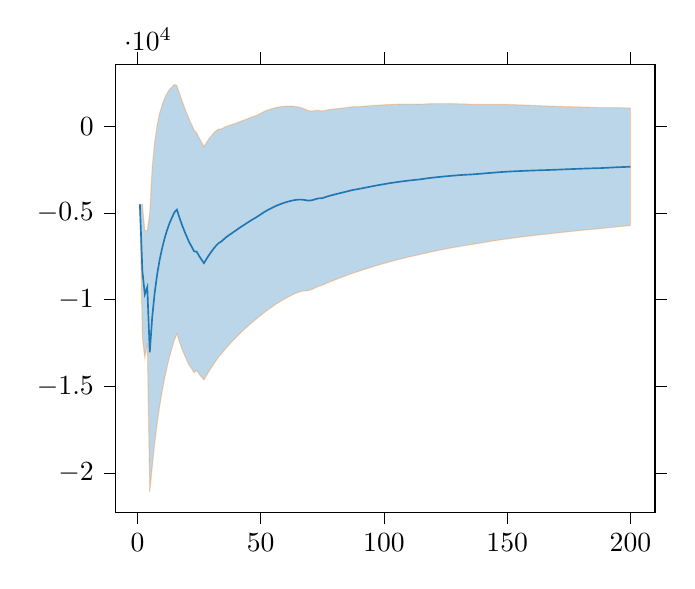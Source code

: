 % This file was created by tikzplotlib v0.9.1.
\begin{tikzpicture}

\definecolor{color0}{rgb}{1,0.498,0.055}
\definecolor{color1}{rgb}{0.122,0.467,0.706}

\begin{axis}[
tick align=outside,
tick pos=both,
x grid style={white!69.02!black},
xmin=-8.95, xmax=209.95,
xtick style={color=black},
y grid style={white!69.02!black},
ymin=-22291.052, ymax=3596.069,
ytick style={color=black}
]
\path [draw=color0, fill=color1, opacity=0.3]
(axis cs:1,-4495.711)
--(axis cs:1,-4495.711)
--(axis cs:2,-4495.711)
--(axis cs:3,-6015.5)
--(axis cs:4,-6011.909)
--(axis cs:5,-4961.234)
--(axis cs:6,-2346.302)
--(axis cs:7,-881.552)
--(axis cs:8,88.843)
--(axis cs:9,758.866)
--(axis cs:10,1246.148)
--(axis cs:11,1631.097)
--(axis cs:12,1919.961)
--(axis cs:13,2143.559)
--(axis cs:14,2278.635)
--(axis cs:15,2419.382)
--(axis cs:16,2366.669)
--(axis cs:17,1931.878)
--(axis cs:18,1521.569)
--(axis cs:19,1134.904)
--(axis cs:20,769.125)
--(axis cs:21,422.427)
--(axis cs:22,102.002)
--(axis cs:23,-207.773)
--(axis cs:24,-365.112)
--(axis cs:25,-642.522)
--(axis cs:26,-905.417)
--(axis cs:27,-1155.142)
--(axis cs:28,-917.047)
--(axis cs:29,-713.705)
--(axis cs:30,-532.35)
--(axis cs:31,-365.94)
--(axis cs:32,-234.145)
--(axis cs:33,-148.13)
--(axis cs:34,-146.486)
--(axis cs:35,-68.735)
--(axis cs:36,7.084)
--(axis cs:37,52.296)
--(axis cs:38,97.396)
--(axis cs:39,141.366)
--(axis cs:40,189.586)
--(axis cs:41,253.089)
--(axis cs:42,306.281)
--(axis cs:43,354.322)
--(axis cs:44,408.823)
--(axis cs:45,466.27)
--(axis cs:46,524.598)
--(axis cs:47,573.456)
--(axis cs:48,621.445)
--(axis cs:49,686.923)
--(axis cs:50,760.66)
--(axis cs:51,834.859)
--(axis cs:52,902.966)
--(axis cs:53,955.048)
--(axis cs:54,1001.711)
--(axis cs:55,1043.668)
--(axis cs:56,1083.242)
--(axis cs:57,1113.968)
--(axis cs:58,1137.274)
--(axis cs:59,1154.484)
--(axis cs:60,1165.799)
--(axis cs:61,1171.508)
--(axis cs:62,1172.519)
--(axis cs:63,1168.083)
--(axis cs:64,1155.661)
--(axis cs:65,1133.4)
--(axis cs:66,1098.891)
--(axis cs:67,1052.168)
--(axis cs:68,996.202)
--(axis cs:69,935.849)
--(axis cs:70,896.002)
--(axis cs:71,890.258)
--(axis cs:72,912.471)
--(axis cs:73,935.355)
--(axis cs:74,917.526)
--(axis cs:75,894.43)
--(axis cs:76,926.075)
--(axis cs:77,956.011)
--(axis cs:78,982.069)
--(axis cs:79,999.093)
--(axis cs:80,1014.364)
--(axis cs:81,1030.041)
--(axis cs:82,1045.51)
--(axis cs:83,1060.911)
--(axis cs:84,1076.897)
--(axis cs:85,1094.705)
--(axis cs:86,1114.926)
--(axis cs:87,1134.716)
--(axis cs:88,1142.881)
--(axis cs:89,1141.825)
--(axis cs:90,1149.881)
--(axis cs:91,1156.788)
--(axis cs:92,1168.923)
--(axis cs:93,1179.443)
--(axis cs:94,1192.042)
--(axis cs:95,1203.051)
--(axis cs:96,1213.059)
--(axis cs:97,1222.668)
--(axis cs:98,1231.688)
--(axis cs:99,1240.709)
--(axis cs:100,1249.525)
--(axis cs:101,1257.824)
--(axis cs:102,1265.569)
--(axis cs:103,1272.757)
--(axis cs:104,1276.524)
--(axis cs:105,1280.021)
--(axis cs:106,1283.658)
--(axis cs:107,1286.785)
--(axis cs:108,1287.713)
--(axis cs:109,1288.514)
--(axis cs:110,1289.023)
--(axis cs:111,1289.086)
--(axis cs:112,1288.172)
--(axis cs:113,1286.879)
--(axis cs:114,1283.185)
--(axis cs:115,1285.54)
--(axis cs:116,1294.552)
--(axis cs:117,1303.086)
--(axis cs:118,1309.755)
--(axis cs:119,1313.749)
--(axis cs:120,1315.577)
--(axis cs:121,1316.794)
--(axis cs:122,1317.125)
--(axis cs:123,1317.29)
--(axis cs:124,1317.961)
--(axis cs:125,1316.081)
--(axis cs:126,1315.87)
--(axis cs:127,1314.603)
--(axis cs:128,1314.678)
--(axis cs:129,1310.061)
--(axis cs:130,1309.199)
--(axis cs:131,1306.226)
--(axis cs:132,1301.933)
--(axis cs:133,1296.823)
--(axis cs:134,1289.385)
--(axis cs:135,1281.239)
--(axis cs:136,1275.434)
--(axis cs:137,1274.677)
--(axis cs:138,1274.241)
--(axis cs:139,1274.065)
--(axis cs:140,1273.752)
--(axis cs:141,1274.08)
--(axis cs:142,1273.545)
--(axis cs:143,1273.336)
--(axis cs:144,1273.277)
--(axis cs:145,1274.48)
--(axis cs:146,1275.354)
--(axis cs:147,1276.043)
--(axis cs:148,1275.14)
--(axis cs:149,1271.296)
--(axis cs:150,1269.191)
--(axis cs:151,1265.643)
--(axis cs:152,1261.63)
--(axis cs:153,1256.424)
--(axis cs:154,1251.16)
--(axis cs:155,1246.095)
--(axis cs:156,1241.085)
--(axis cs:157,1236.241)
--(axis cs:158,1230.451)
--(axis cs:159,1224.807)
--(axis cs:160,1219.531)
--(axis cs:161,1213.116)
--(axis cs:162,1206.735)
--(axis cs:163,1200.481)
--(axis cs:164,1193.944)
--(axis cs:165,1187.613)
--(axis cs:166,1182.441)
--(axis cs:167,1177.343)
--(axis cs:168,1171.959)
--(axis cs:169,1167.308)
--(axis cs:170,1162.588)
--(axis cs:171,1158.305)
--(axis cs:172,1153.868)
--(axis cs:173,1149.956)
--(axis cs:174,1146.023)
--(axis cs:175,1142.33)
--(axis cs:176,1138.677)
--(axis cs:177,1134.745)
--(axis cs:178,1130.487)
--(axis cs:179,1126.853)
--(axis cs:180,1123.333)
--(axis cs:181,1120.356)
--(axis cs:182,1116.283)
--(axis cs:183,1111.155)
--(axis cs:184,1106.177)
--(axis cs:185,1101.266)
--(axis cs:186,1096.336)
--(axis cs:187,1091.573)
--(axis cs:188,1086.872)
--(axis cs:189,1086.029)
--(axis cs:190,1086.089)
--(axis cs:191,1085.439)
--(axis cs:192,1085.345)
--(axis cs:193,1085.331)
--(axis cs:194,1084.869)
--(axis cs:195,1083.357)
--(axis cs:196,1080.113)
--(axis cs:197,1078.588)
--(axis cs:198,1077.458)
--(axis cs:199,1076.66)
--(axis cs:200,1075.263)
--(axis cs:200,-5720.221)
--(axis cs:200,-5720.221)
--(axis cs:199,-5733.725)
--(axis cs:198,-5747.608)
--(axis cs:197,-5761.443)
--(axis cs:196,-5775.196)
--(axis cs:195,-5788.16)
--(axis cs:194,-5802.136)
--(axis cs:193,-5816.699)
--(axis cs:192,-5831.561)
--(axis cs:191,-5846.5)
--(axis cs:190,-5861.311)
--(axis cs:189,-5876.539)
--(axis cs:188,-5891.493)
--(axis cs:187,-5904.499)
--(axis cs:186,-5917.592)
--(axis cs:185,-5930.707)
--(axis cs:184,-5943.965)
--(axis cs:183,-5957.312)
--(axis cs:182,-5970.696)
--(axis cs:181,-5984.867)
--(axis cs:180,-5999.788)
--(axis cs:179,-6014.546)
--(axis cs:178,-6029.377)
--(axis cs:177,-6043.987)
--(axis cs:176,-6058.93)
--(axis cs:175,-6074.174)
--(axis cs:174,-6089.54)
--(axis cs:173,-6104.919)
--(axis cs:172,-6120.459)
--(axis cs:171,-6135.847)
--(axis cs:170,-6151.48)
--(axis cs:169,-6167.012)
--(axis cs:168,-6182.746)
--(axis cs:167,-6198.196)
--(axis cs:166,-6213.988)
--(axis cs:165,-6229.905)
--(axis cs:164,-6245.252)
--(axis cs:163,-6260.639)
--(axis cs:162,-6276.395)
--(axis cs:161,-6292.248)
--(axis cs:160,-6308.265)
--(axis cs:159,-6325.187)
--(axis cs:158,-6342.072)
--(axis cs:157,-6359.057)
--(axis cs:156,-6376.802)
--(axis cs:155,-6394.646)
--(axis cs:154,-6412.654)
--(axis cs:153,-6430.746)
--(axis cs:152,-6449.077)
--(axis cs:151,-6468.285)
--(axis cs:150,-6487.947)
--(axis cs:149,-6508.537)
--(axis cs:148,-6528.463)
--(axis cs:147,-6550.023)
--(axis cs:146,-6572.461)
--(axis cs:145,-6595.185)
--(axis cs:144,-6618.256)
--(axis cs:143,-6641.043)
--(axis cs:142,-6663.995)
--(axis cs:141,-6687.04)
--(axis cs:140,-6710.68)
--(axis cs:139,-6734.292)
--(axis cs:138,-6758.206)
--(axis cs:137,-6782.257)
--(axis cs:136,-6806.423)
--(axis cs:135,-6828.324)
--(axis cs:134,-6849.065)
--(axis cs:133,-6870.548)
--(axis cs:132,-6893.681)
--(axis cs:131,-6917.539)
--(axis cs:130,-6942.35)
--(axis cs:129,-6968.421)
--(axis cs:128,-6992.989)
--(axis cs:127,-7020.054)
--(axis cs:126,-7046.848)
--(axis cs:125,-7074.407)
--(axis cs:124,-7101.555)
--(axis cs:123,-7130.113)
--(axis cs:122,-7158.793)
--(axis cs:121,-7187.874)
--(axis cs:120,-7217.648)
--(axis cs:119,-7248.0)
--(axis cs:118,-7279.482)
--(axis cs:117,-7312.175)
--(axis cs:116,-7345.761)
--(axis cs:115,-7379.839)
--(axis cs:114,-7412.167)
--(axis cs:113,-7442.3)
--(axis cs:112,-7473.949)
--(axis cs:111,-7506.175)
--(axis cs:110,-7539.233)
--(axis cs:109,-7572.9)
--(axis cs:108,-7607.12)
--(axis cs:107,-7641.835)
--(axis cs:106,-7677.842)
--(axis cs:105,-7714.492)
--(axis cs:104,-7751.563)
--(axis cs:103,-7789.213)
--(axis cs:102,-7828.493)
--(axis cs:101,-7868.444)
--(axis cs:100,-7909.071)
--(axis cs:99,-7950.372)
--(axis cs:98,-7992.267)
--(axis cs:97,-8034.705)
--(axis cs:96,-8077.875)
--(axis cs:95,-8121.732)
--(axis cs:94,-8166.456)
--(axis cs:93,-8212.21)
--(axis cs:92,-8258.004)
--(axis cs:91,-8304.88)
--(axis cs:90,-8350.833)
--(axis cs:89,-8397.829)
--(axis cs:88,-8442.14)
--(axis cs:87,-8490.593)
--(axis cs:86,-8542.838)
--(axis cs:85,-8595.901)
--(axis cs:84,-8649.17)
--(axis cs:83,-8702.767)
--(axis cs:82,-8757.009)
--(axis cs:81,-8812.09)
--(axis cs:80,-8868.069)
--(axis cs:79,-8924.81)
--(axis cs:78,-8982.904)
--(axis cs:77,-9043.929)
--(axis cs:76,-9106.59)
--(axis cs:75,-9170.49)
--(axis cs:74,-9213.678)
--(axis cs:73,-9261.698)
--(axis cs:72,-9327.288)
--(axis cs:71,-9393.824)
--(axis cs:70,-9451.89)
--(axis cs:69,-9486.671)
--(axis cs:68,-9493.125)
--(axis cs:67,-9510.306)
--(axis cs:66,-9542.65)
--(axis cs:65,-9589.238)
--(axis cs:64,-9646.696)
--(axis cs:63,-9711.578)
--(axis cs:62,-9782.012)
--(axis cs:61,-9856.457)
--(axis cs:60,-9934.451)
--(axis cs:59,-10016.204)
--(axis cs:58,-10101.665)
--(axis cs:57,-10190.764)
--(axis cs:56,-10283.701)
--(axis cs:55,-10380.593)
--(axis cs:54,-10480.048)
--(axis cs:53,-10582.563)
--(axis cs:52,-10688.272)
--(axis cs:51,-10798.558)
--(axis cs:50,-10911.916)
--(axis cs:49,-11027.732)
--(axis cs:48,-11145.157)
--(axis cs:47,-11262.42)
--(axis cs:46,-11382.826)
--(axis cs:45,-11508.134)
--(axis cs:44,-11636.54)
--(axis cs:43,-11767.82)
--(axis cs:42,-11901.38)
--(axis cs:41,-12039.914)
--(axis cs:40,-12184.56)
--(axis cs:39,-12330.259)
--(axis cs:38,-12479.511)
--(axis cs:37,-12633.946)
--(axis cs:36,-12793.622)
--(axis cs:35,-12965.602)
--(axis cs:34,-13143.759)
--(axis cs:33,-13306.146)
--(axis cs:32,-13499.469)
--(axis cs:31,-13706.52)
--(axis cs:30,-13923.973)
--(axis cs:29,-14150.131)
--(axis cs:28,-14385.587)
--(axis cs:27,-14630.547)
--(axis cs:26,-14475.457)
--(axis cs:25,-14297.562)
--(axis cs:24,-14082.278)
--(axis cs:23,-14219.623)
--(axis cs:22,-13983.703)
--(axis cs:21,-13797.816)
--(axis cs:20,-13496.254)
--(axis cs:19,-13173.126)
--(axis cs:18,-12835.736)
--(axis cs:17,-12421.048)
--(axis cs:16,-11968.831)
--(axis cs:15,-12333.561)
--(axis cs:14,-12806.197)
--(axis cs:13,-13320.812)
--(axis cs:12,-13908.103)
--(axis cs:11,-14569.637)
--(axis cs:10,-15321.628)
--(axis cs:9,-16179.296)
--(axis cs:8,-17171.152)
--(axis cs:7,-18326.343)
--(axis cs:6,-19666.216)
--(axis cs:5,-21114.364)
--(axis cs:4,-12531.821)
--(axis cs:3,-13358.592)
--(axis cs:2,-12193.833)
--(axis cs:1,-4495.711)
--cycle;

\addplot [semithick, color1]
table {%
1 -4495.711
2 -8344.772
3 -9687.046
4 -9271.865
5 -13037.799
6 -11006.259
7 -9603.947
8 -8541.155
9 -7710.215
10 -7037.74
11 -6469.27
12 -5994.071
13 -5588.627
14 -5263.781
15 -4957.09
16 -4801.081
17 -5244.585
18 -5657.084
19 -6019.111
20 -6363.565
21 -6687.694
22 -6940.85
23 -7213.698
24 -7223.695
25 -7470.042
26 -7690.437
27 -7892.845
28 -7651.317
29 -7431.918
30 -7228.161
31 -7036.23
32 -6866.807
33 -6727.138
34 -6645.123
35 -6517.168
36 -6393.269
37 -6290.825
38 -6191.057
39 -6094.447
40 -5997.487
41 -5893.413
42 -5797.549
43 -5706.749
44 -5613.859
45 -5520.932
46 -5429.114
47 -5344.482
48 -5261.856
49 -5170.404
50 -5075.628
51 -4981.849
52 -4892.653
53 -4813.757
54 -4739.169
55 -4668.463
56 -4600.229
57 -4538.398
58 -4482.196
59 -4430.86
60 -4384.326
61 -4342.474
62 -4304.746
63 -4271.748
64 -4245.517
65 -4227.919
66 -4221.879
67 -4229.069
68 -4248.462
69 -4275.411
70 -4277.944
71 -4251.783
72 -4207.408
73 -4163.172
74 -4148.076
75 -4138.03
76 -4090.257
77 -4043.959
78 -4000.418
79 -3962.858
80 -3926.852
81 -3891.024
82 -3855.749
83 -3820.928
84 -3786.137
85 -3750.598
86 -3713.956
87 -3677.938
88 -3649.63
89 -3628.002
90 -3600.476
91 -3574.046
92 -3544.54
93 -3516.383
94 -3487.207
95 -3459.34
96 -3432.408
97 -3406.019
98 -3380.289
99 -3354.832
100 -3329.773
101 -3305.31
102 -3281.462
103 -3258.228
104 -3237.52
105 -3217.235
106 -3197.092
107 -3177.525
108 -3159.703
109 -3142.193
110 -3125.105
111 -3108.545
112 -3092.889
113 -3077.71
114 -3064.491
115 -3047.15
116 -3025.605
117 -3004.545
118 -2984.864
119 -2967.126
120 -2951.035
121 -2935.54
122 -2920.834
123 -2906.412
124 -2891.797
125 -2879.163
126 -2865.489
127 -2852.725
128 -2839.155
129 -2829.18
130 -2816.576
131 -2805.656
132 -2795.874
133 -2786.863
134 -2779.84
135 -2773.542
136 -2765.494
137 -2753.79
138 -2741.982
139 -2730.114
140 -2718.464
141 -2706.48
142 -2695.225
143 -2683.853
144 -2672.49
145 -2660.353
146 -2648.553
147 -2636.99
148 -2626.661
149 -2618.621
150 -2609.378
151 -2601.321
152 -2593.723
153 -2587.161
154 -2580.747
155 -2574.275
156 -2567.859
157 -2561.408
158 -2555.811
159 -2550.19
160 -2544.367
161 -2539.566
162 -2534.83
163 -2530.079
164 -2525.654
165 -2521.146
166 -2515.774
167 -2510.427
168 -2505.393
169 -2499.852
170 -2494.446
171 -2488.771
172 -2483.295
173 -2477.481
174 -2471.759
175 -2465.922
176 -2460.127
177 -2454.621
178 -2449.445
179 -2443.846
180 -2438.227
181 -2432.256
182 -2427.206
183 -2423.078
184 -2418.894
185 -2414.72
186 -2410.628
187 -2406.463
188 -2402.31
189 -2395.255
190 -2387.611
191 -2380.53
192 -2373.108
193 -2365.684
194 -2358.634
195 -2352.402
196 -2347.541
197 -2341.428
198 -2335.075
199 -2328.533
200 -2322.479
};
\end{axis}

\end{tikzpicture}
